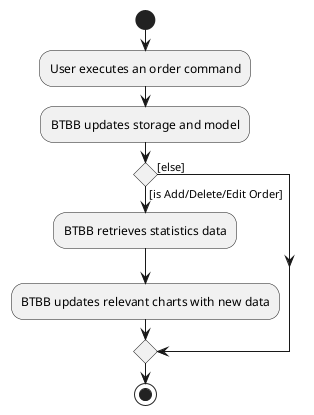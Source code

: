 @startuml
'https://plantuml.com/activity-diagram-beta

start
:User executes an order command;
:BTBB updates storage and model;
if () then ([is Add/Delete/Edit Order])
  :BTBB retrieves statistics data;
  :BTBB updates relevant charts with new data;

else ([else])
endif

stop

@enduml
